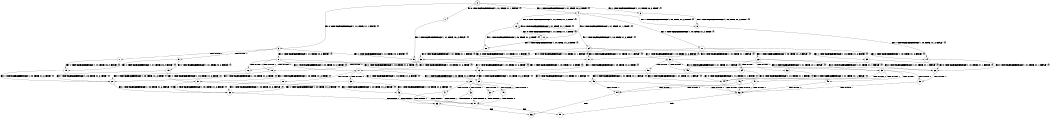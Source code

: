 digraph BCG {
size = "7, 10.5";
center = TRUE;
node [shape = circle];
0 [peripheries = 2];
0 -> 1 [label = "EX !0 !ATOMIC_EXCH_BRANCH (1, +1, TRUE, +1, 1, FALSE) !{}"];
0 -> 2 [label = "EX !1 !ATOMIC_EXCH_BRANCH (1, +1, TRUE, +0, 2, TRUE) !{}"];
0 -> 3 [label = "EX !0 !ATOMIC_EXCH_BRANCH (1, +1, TRUE, +1, 1, FALSE) !{}"];
0 -> 4 [label = "EX !1 !ATOMIC_EXCH_BRANCH (1, +1, TRUE, +0, 2, TRUE) !{}"];
1 -> 5 [label = "EX !1 !ATOMIC_EXCH_BRANCH (1, +1, TRUE, +0, 2, FALSE) !{}"];
2 -> 6 [label = "EX !1 !ATOMIC_EXCH_BRANCH (1, +0, TRUE, +1, 2, TRUE) !{}"];
3 -> 5 [label = "EX !1 !ATOMIC_EXCH_BRANCH (1, +1, TRUE, +0, 2, FALSE) !{}"];
3 -> 7 [label = "TERMINATE !0"];
3 -> 8 [label = "EX !1 !ATOMIC_EXCH_BRANCH (1, +1, TRUE, +0, 2, FALSE) !{}"];
3 -> 9 [label = "TERMINATE !0"];
4 -> 6 [label = "EX !1 !ATOMIC_EXCH_BRANCH (1, +0, TRUE, +1, 2, TRUE) !{}"];
4 -> 10 [label = "EX !0 !ATOMIC_EXCH_BRANCH (1, +1, TRUE, +1, 1, TRUE) !{}"];
4 -> 11 [label = "EX !1 !ATOMIC_EXCH_BRANCH (1, +0, TRUE, +1, 2, TRUE) !{}"];
4 -> 12 [label = "EX !0 !ATOMIC_EXCH_BRANCH (1, +1, TRUE, +1, 1, TRUE) !{}"];
5 -> 13 [label = "EX !1 !ATOMIC_EXCH_BRANCH (1, +0, TRUE, +1, 2, TRUE) !{}"];
6 -> 14 [label = "EX !1 !ATOMIC_EXCH_BRANCH (1, +0, TRUE, +1, 2, FALSE) !{}"];
7 -> 15 [label = "EX !1 !ATOMIC_EXCH_BRANCH (1, +1, TRUE, +0, 2, FALSE) !{}"];
8 -> 13 [label = "EX !1 !ATOMIC_EXCH_BRANCH (1, +0, TRUE, +1, 2, TRUE) !{}"];
8 -> 16 [label = "TERMINATE !0"];
8 -> 17 [label = "EX !1 !ATOMIC_EXCH_BRANCH (1, +0, TRUE, +1, 2, TRUE) !{}"];
8 -> 18 [label = "TERMINATE !0"];
9 -> 15 [label = "EX !1 !ATOMIC_EXCH_BRANCH (1, +1, TRUE, +0, 2, FALSE) !{}"];
9 -> 19 [label = "EX !1 !ATOMIC_EXCH_BRANCH (1, +1, TRUE, +0, 2, FALSE) !{}"];
10 -> 20 [label = "EX !1 !ATOMIC_EXCH_BRANCH (1, +0, TRUE, +1, 2, TRUE) !{}"];
11 -> 14 [label = "EX !1 !ATOMIC_EXCH_BRANCH (1, +0, TRUE, +1, 2, FALSE) !{}"];
11 -> 21 [label = "EX !0 !ATOMIC_EXCH_BRANCH (1, +1, TRUE, +1, 1, FALSE) !{}"];
11 -> 22 [label = "EX !1 !ATOMIC_EXCH_BRANCH (1, +0, TRUE, +1, 2, FALSE) !{}"];
11 -> 23 [label = "EX !0 !ATOMIC_EXCH_BRANCH (1, +1, TRUE, +1, 1, FALSE) !{}"];
12 -> 10 [label = "EX !0 !ATOMIC_EXCH_BRANCH (1, +1, TRUE, +1, 1, TRUE) !{}"];
12 -> 20 [label = "EX !1 !ATOMIC_EXCH_BRANCH (1, +0, TRUE, +1, 2, TRUE) !{}"];
12 -> 12 [label = "EX !0 !ATOMIC_EXCH_BRANCH (1, +1, TRUE, +1, 1, TRUE) !{}"];
12 -> 24 [label = "EX !1 !ATOMIC_EXCH_BRANCH (1, +0, TRUE, +1, 2, TRUE) !{}"];
13 -> 25 [label = "EX !1 !ATOMIC_EXCH_BRANCH (1, +0, TRUE, +1, 2, FALSE) !{}"];
14 -> 26 [label = "EX !0 !ATOMIC_EXCH_BRANCH (1, +1, TRUE, +1, 1, FALSE) !{}"];
15 -> 27 [label = "EX !1 !ATOMIC_EXCH_BRANCH (1, +0, TRUE, +1, 2, TRUE) !{}"];
16 -> 27 [label = "EX !1 !ATOMIC_EXCH_BRANCH (1, +0, TRUE, +1, 2, TRUE) !{}"];
17 -> 25 [label = "EX !1 !ATOMIC_EXCH_BRANCH (1, +0, TRUE, +1, 2, FALSE) !{}"];
17 -> 28 [label = "TERMINATE !0"];
17 -> 29 [label = "EX !1 !ATOMIC_EXCH_BRANCH (1, +0, TRUE, +1, 2, FALSE) !{}"];
17 -> 30 [label = "TERMINATE !0"];
18 -> 27 [label = "EX !1 !ATOMIC_EXCH_BRANCH (1, +0, TRUE, +1, 2, TRUE) !{}"];
18 -> 31 [label = "EX !1 !ATOMIC_EXCH_BRANCH (1, +0, TRUE, +1, 2, TRUE) !{}"];
19 -> 27 [label = "EX !1 !ATOMIC_EXCH_BRANCH (1, +0, TRUE, +1, 2, TRUE) !{}"];
19 -> 31 [label = "EX !1 !ATOMIC_EXCH_BRANCH (1, +0, TRUE, +1, 2, TRUE) !{}"];
20 -> 21 [label = "EX !0 !ATOMIC_EXCH_BRANCH (1, +1, TRUE, +1, 1, FALSE) !{}"];
21 -> 13 [label = "EX !1 !ATOMIC_EXCH_BRANCH (1, +0, TRUE, +1, 2, TRUE) !{}"];
22 -> 26 [label = "EX !0 !ATOMIC_EXCH_BRANCH (1, +1, TRUE, +1, 1, FALSE) !{}"];
22 -> 32 [label = "TERMINATE !1"];
22 -> 33 [label = "EX !0 !ATOMIC_EXCH_BRANCH (1, +1, TRUE, +1, 1, FALSE) !{}"];
22 -> 34 [label = "TERMINATE !1"];
23 -> 13 [label = "EX !1 !ATOMIC_EXCH_BRANCH (1, +0, TRUE, +1, 2, TRUE) !{}"];
23 -> 16 [label = "TERMINATE !0"];
23 -> 17 [label = "EX !1 !ATOMIC_EXCH_BRANCH (1, +0, TRUE, +1, 2, TRUE) !{}"];
23 -> 18 [label = "TERMINATE !0"];
24 -> 21 [label = "EX !0 !ATOMIC_EXCH_BRANCH (1, +1, TRUE, +1, 1, FALSE) !{}"];
24 -> 35 [label = "EX !1 !ATOMIC_EXCH_BRANCH (1, +0, TRUE, +1, 2, FALSE) !{}"];
24 -> 23 [label = "EX !0 !ATOMIC_EXCH_BRANCH (1, +1, TRUE, +1, 1, FALSE) !{}"];
24 -> 36 [label = "EX !1 !ATOMIC_EXCH_BRANCH (1, +0, TRUE, +1, 2, FALSE) !{}"];
25 -> 37 [label = "TERMINATE !0"];
26 -> 38 [label = "TERMINATE !0"];
27 -> 39 [label = "EX !1 !ATOMIC_EXCH_BRANCH (1, +0, TRUE, +1, 2, FALSE) !{}"];
28 -> 39 [label = "EX !1 !ATOMIC_EXCH_BRANCH (1, +0, TRUE, +1, 2, FALSE) !{}"];
29 -> 37 [label = "TERMINATE !0"];
29 -> 40 [label = "TERMINATE !1"];
29 -> 41 [label = "TERMINATE !0"];
29 -> 42 [label = "TERMINATE !1"];
30 -> 39 [label = "EX !1 !ATOMIC_EXCH_BRANCH (1, +0, TRUE, +1, 2, FALSE) !{}"];
30 -> 43 [label = "EX !1 !ATOMIC_EXCH_BRANCH (1, +0, TRUE, +1, 2, FALSE) !{}"];
31 -> 39 [label = "EX !1 !ATOMIC_EXCH_BRANCH (1, +0, TRUE, +1, 2, FALSE) !{}"];
31 -> 43 [label = "EX !1 !ATOMIC_EXCH_BRANCH (1, +0, TRUE, +1, 2, FALSE) !{}"];
32 -> 44 [label = "EX !0 !ATOMIC_EXCH_BRANCH (1, +1, TRUE, +1, 1, FALSE) !{}"];
33 -> 38 [label = "TERMINATE !0"];
33 -> 45 [label = "TERMINATE !1"];
33 -> 46 [label = "TERMINATE !0"];
33 -> 47 [label = "TERMINATE !1"];
34 -> 44 [label = "EX !0 !ATOMIC_EXCH_BRANCH (1, +1, TRUE, +1, 1, FALSE) !{}"];
34 -> 48 [label = "EX !0 !ATOMIC_EXCH_BRANCH (1, +1, TRUE, +1, 1, FALSE) !{}"];
35 -> 26 [label = "EX !0 !ATOMIC_EXCH_BRANCH (1, +1, TRUE, +1, 1, FALSE) !{}"];
36 -> 26 [label = "EX !0 !ATOMIC_EXCH_BRANCH (1, +1, TRUE, +1, 1, FALSE) !{}"];
36 -> 49 [label = "TERMINATE !1"];
36 -> 33 [label = "EX !0 !ATOMIC_EXCH_BRANCH (1, +1, TRUE, +1, 1, FALSE) !{}"];
36 -> 50 [label = "TERMINATE !1"];
37 -> 51 [label = "TERMINATE !1"];
38 -> 52 [label = "TERMINATE !1"];
39 -> 51 [label = "TERMINATE !1"];
40 -> 51 [label = "TERMINATE !0"];
41 -> 51 [label = "TERMINATE !1"];
41 -> 53 [label = "TERMINATE !1"];
42 -> 51 [label = "TERMINATE !0"];
42 -> 53 [label = "TERMINATE !0"];
43 -> 51 [label = "TERMINATE !1"];
43 -> 53 [label = "TERMINATE !1"];
44 -> 52 [label = "TERMINATE !0"];
45 -> 52 [label = "TERMINATE !0"];
46 -> 52 [label = "TERMINATE !1"];
46 -> 54 [label = "TERMINATE !1"];
47 -> 52 [label = "TERMINATE !0"];
47 -> 54 [label = "TERMINATE !0"];
48 -> 52 [label = "TERMINATE !0"];
48 -> 54 [label = "TERMINATE !0"];
49 -> 44 [label = "EX !0 !ATOMIC_EXCH_BRANCH (1, +1, TRUE, +1, 1, FALSE) !{}"];
50 -> 44 [label = "EX !0 !ATOMIC_EXCH_BRANCH (1, +1, TRUE, +1, 1, FALSE) !{}"];
50 -> 48 [label = "EX !0 !ATOMIC_EXCH_BRANCH (1, +1, TRUE, +1, 1, FALSE) !{}"];
51 -> 55 [label = "exit"];
52 -> 55 [label = "exit"];
53 -> 56 [label = "exit"];
54 -> 56 [label = "exit"];
}
